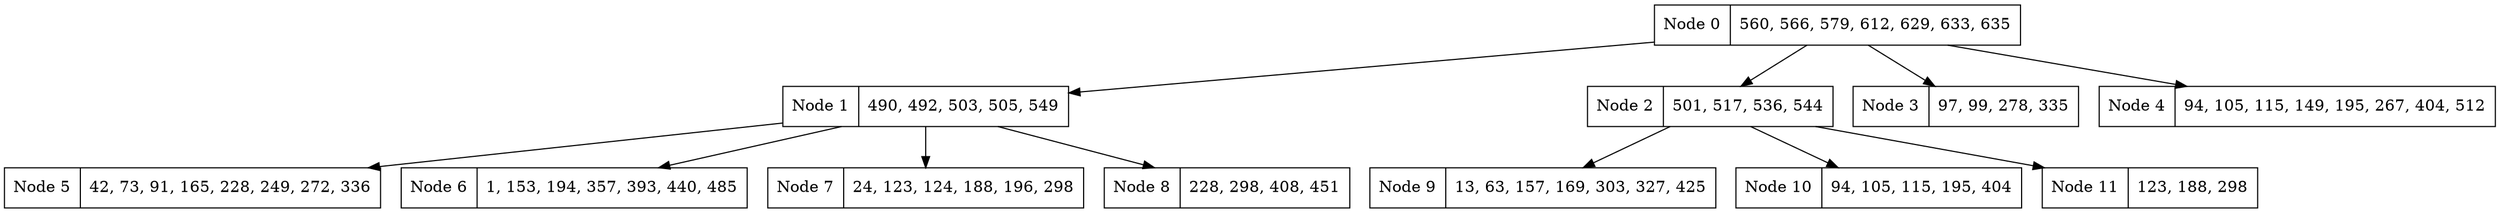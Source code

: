 digraph H {
"0" [
  label = "Node 0 | 560, 566, 579, 612, 629, 633, 635 "
  shape="record"
];
"0" -> "1"
"1" [
  label = "Node 1 | 490, 492, 503, 505, 549 "
  shape="record"
];
"1" -> "5"
"5" [
  label = "Node 5 | 42, 73, 91, 165, 228, 249, 272, 336 "
  shape="record"
];
"1" -> "6"
"6" [
  label = "Node 6 | 1, 153, 194, 357, 393, 440, 485 "
  shape="record"
];
"1" -> "7"
"7" [
  label = "Node 7 | 24, 123, 124, 188, 196, 298 "
  shape="record"
];
"1" -> "8"
"8" [
  label = "Node 8 | 228, 298, 408, 451 "
  shape="record"
];
"0" -> "2"
"2" [
  label = "Node 2 | 501, 517, 536, 544 "
  shape="record"
];
"2" -> "9"
"9" [
  label = "Node 9 | 13, 63, 157, 169, 303, 327, 425 "
  shape="record"
];
"2" -> "10"
"10" [
  label = "Node 10 | 94, 105, 115, 195, 404 "
  shape="record"
];
"2" -> "11"
"11" [
  label = "Node 11 | 123, 188, 298 "
  shape="record"
];
"0" -> "3"
"3" [
  label = "Node 3 | 97, 99, 278, 335 "
  shape="record"
];
"0" -> "4"
"4" [
  label = "Node 4 | 94, 105, 115, 149, 195, 267, 404, 512 "
  shape="record"
];
}
